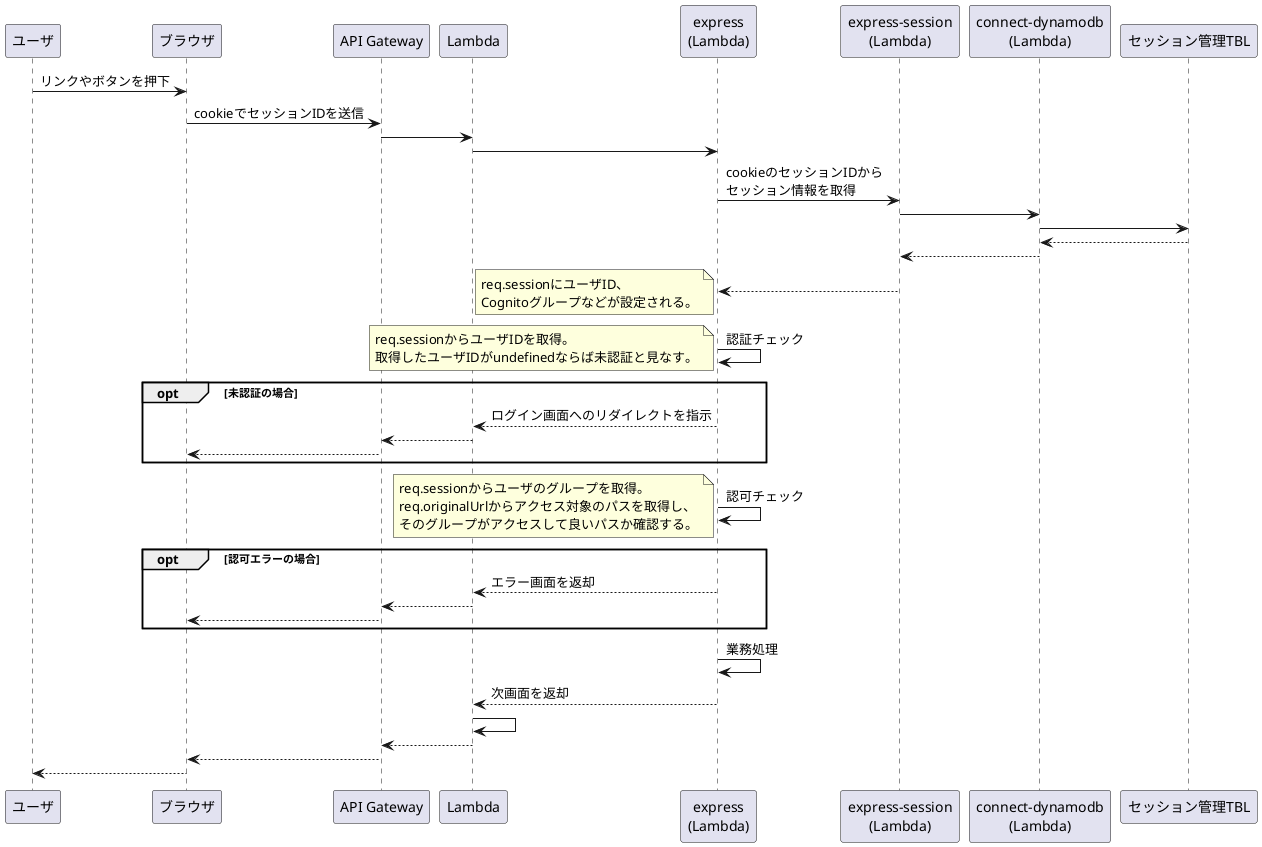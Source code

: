 @startuml　seq
participant ユーザ as user
participant ブラウザ as browser
participant "API Gateway" as gateway
participant Lambda as lambda
participant "express\n(Lambda)" as express
participant "express-session\n(Lambda)" as expressSession
participant "connect-dynamodb\n(Lambda)" as connectDynamo
participant セッション管理TBL as sessionsTbl

user -> browser: リンクやボタンを押下
browser -> gateway: cookieでセッションIDを送信
gateway -> lambda
lambda -> express
express -> expressSession: cookieのセッションIDから\nセッション情報を取得
expressSession -> connectDynamo
connectDynamo -> sessionsTbl
sessionsTbl --> connectDynamo
connectDynamo --> expressSession
expressSession --> express
note left
req.sessionにユーザID、
Cognitoグループなどが設定される。
end note

express -> express: 認証チェック
note left
req.sessionからユーザIDを取得。
取得したユーザIDがundefinedならば未認証と見なす。
end note

opt 未認証の場合
  express --> lambda: ログイン画面へのリダイレクトを指示 
  lambda --> gateway
  gateway --> browser
end

express -> express: 認可チェック
note left
req.sessionからユーザのグループを取得。
req.originalUrlからアクセス対象のパスを取得し、
そのグループがアクセスして良いパスか確認する。
end note

opt 認可エラーの場合
  express --> lambda: エラー画面を返却
  lambda --> gateway
  gateway --> browser
end

express -> express: 業務処理
express --> lambda: 次画面を返却
lambda -> lambda
lambda --> gateway
gateway --> browser
browser --> user

@enduml